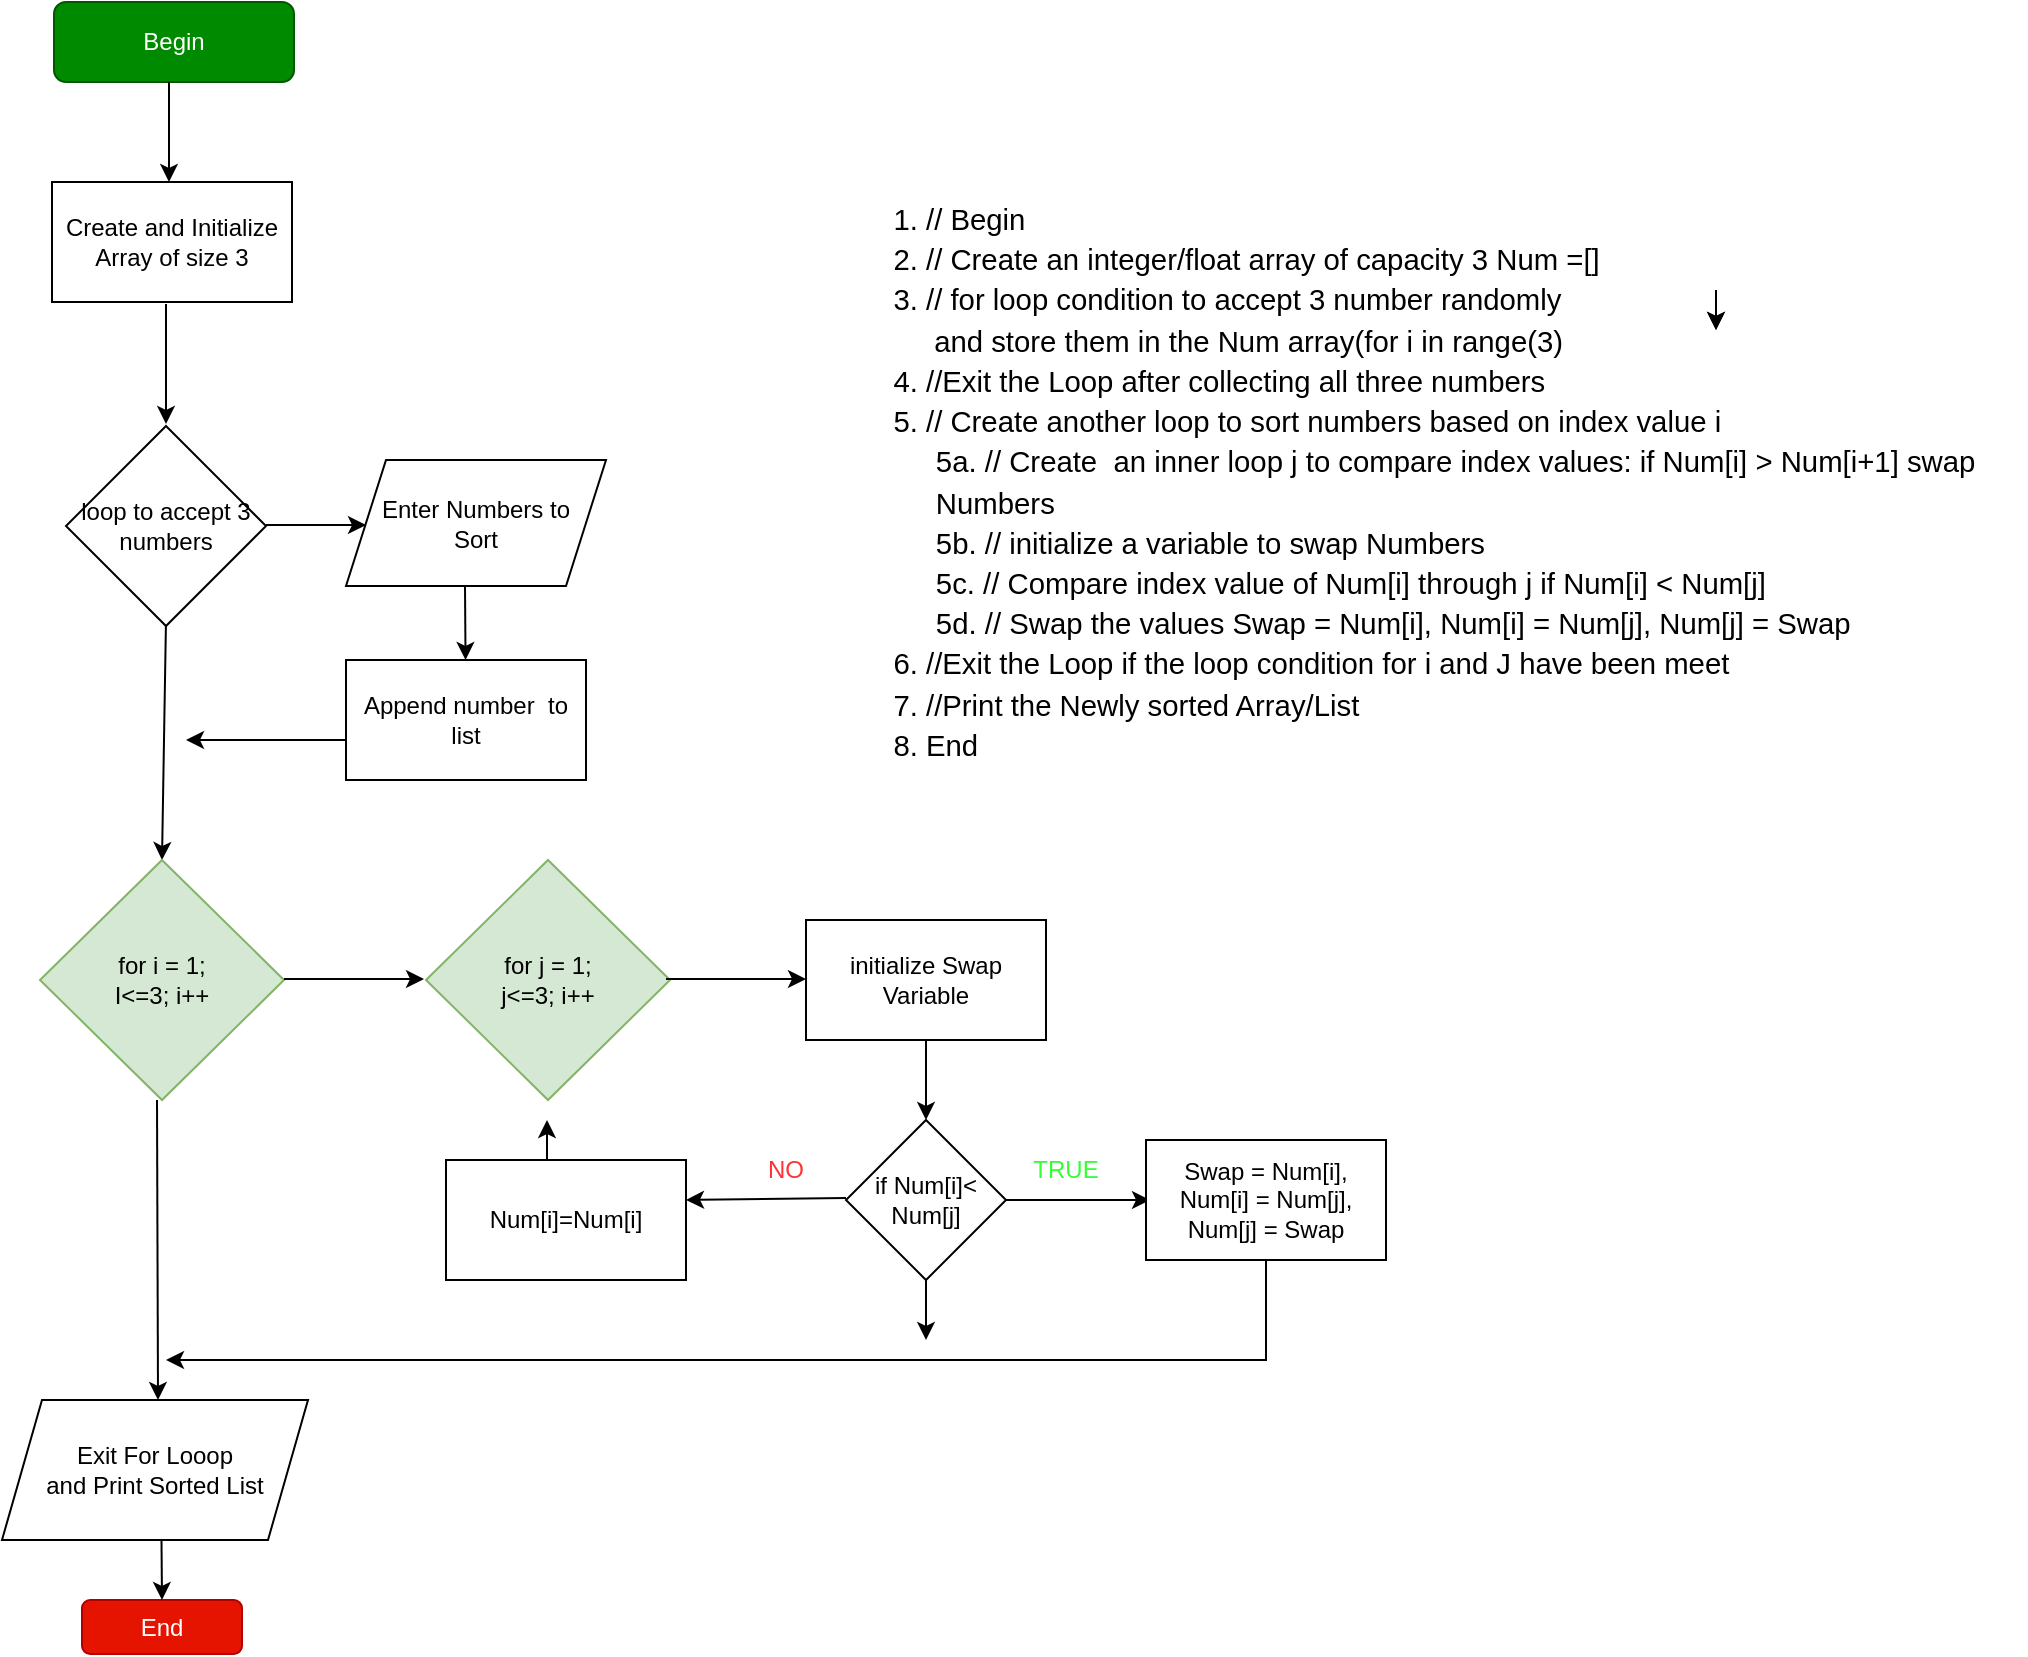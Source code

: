 <mxfile version="20.8.13" type="github"><diagram id="C5RBs43oDa-KdzZeNtuy" name="Page-1"><mxGraphModel dx="1889" dy="800" grid="1" gridSize="10" guides="1" tooltips="1" connect="1" arrows="1" fold="1" page="1" pageScale="1" pageWidth="827" pageHeight="1169" math="0" shadow="0"><root><mxCell id="WIyWlLk6GJQsqaUBKTNV-0"/><mxCell id="WIyWlLk6GJQsqaUBKTNV-1" parent="WIyWlLk6GJQsqaUBKTNV-0"/><mxCell id="WIyWlLk6GJQsqaUBKTNV-3" value="Begin" style="rounded=1;whiteSpace=wrap;html=1;fontSize=12;glass=0;strokeWidth=1;shadow=0;fillColor=#008a00;fontColor=#ffffff;strokeColor=#005700;" parent="WIyWlLk6GJQsqaUBKTNV-1" vertex="1"><mxGeometry x="154" y="31" width="120" height="40" as="geometry"/></mxCell><mxCell id="pv0FcMhccSas01mbcOBb-2" value="" style="endArrow=classic;html=1;rounded=0;" parent="WIyWlLk6GJQsqaUBKTNV-1" edge="1"><mxGeometry width="50" height="50" relative="1" as="geometry"><mxPoint x="211.5" y="71" as="sourcePoint"/><mxPoint x="211.5" y="121" as="targetPoint"/></mxGeometry></mxCell><mxCell id="pv0FcMhccSas01mbcOBb-4" value="" style="endArrow=classic;html=1;rounded=0;" parent="WIyWlLk6GJQsqaUBKTNV-1" edge="1"><mxGeometry width="50" height="50" relative="1" as="geometry"><mxPoint x="210" y="182" as="sourcePoint"/><mxPoint x="210" y="242" as="targetPoint"/></mxGeometry></mxCell><mxCell id="pv0FcMhccSas01mbcOBb-6" value="" style="endArrow=classic;html=1;rounded=0;entryX=0.5;entryY=0;entryDx=0;entryDy=0;" parent="WIyWlLk6GJQsqaUBKTNV-1" edge="1" target="pv0FcMhccSas01mbcOBb-7"><mxGeometry width="50" height="50" relative="1" as="geometry"><mxPoint x="210" y="340" as="sourcePoint"/><mxPoint x="210" y="450" as="targetPoint"/></mxGeometry></mxCell><mxCell id="pv0FcMhccSas01mbcOBb-7" value="&lt;div&gt;for i = 1;&lt;/div&gt;&lt;div&gt;I&amp;lt;=3; i++&lt;br&gt;&lt;/div&gt;" style="rhombus;whiteSpace=wrap;html=1;fillColor=#d5e8d4;strokeColor=#82b366;" parent="WIyWlLk6GJQsqaUBKTNV-1" vertex="1"><mxGeometry x="147" y="460" width="122" height="120" as="geometry"/></mxCell><mxCell id="pv0FcMhccSas01mbcOBb-17" value="End" style="rounded=1;whiteSpace=wrap;html=1;fillColor=#e51400;fontColor=#ffffff;strokeColor=#B20000;" parent="WIyWlLk6GJQsqaUBKTNV-1" vertex="1"><mxGeometry x="168" y="830" width="80" height="27" as="geometry"/></mxCell><mxCell id="XrcSwGFvKnODnh5h49Cl-1" style="edgeStyle=orthogonalEdgeStyle;rounded=0;orthogonalLoop=1;jettySize=auto;html=1;" edge="1" parent="WIyWlLk6GJQsqaUBKTNV-1"><mxGeometry relative="1" as="geometry"><mxPoint x="985" y="175" as="sourcePoint"/><mxPoint x="985" y="195" as="targetPoint"/></mxGeometry></mxCell><mxCell id="XrcSwGFvKnODnh5h49Cl-2" style="edgeStyle=orthogonalEdgeStyle;rounded=0;orthogonalLoop=1;jettySize=auto;html=1;" edge="1" parent="WIyWlLk6GJQsqaUBKTNV-1"><mxGeometry relative="1" as="geometry"><mxPoint x="985" y="175" as="sourcePoint"/><mxPoint x="985" y="195" as="targetPoint"/></mxGeometry></mxCell><mxCell id="XrcSwGFvKnODnh5h49Cl-3" value="&lt;div align=&quot;left&quot;&gt;&lt;ol id=&quot;docs-internal-guid-167f0969-7fff-65ce-66f0-6bdf327101cb&quot; style=&quot;margin-top:0;margin-bottom:0;padding-inline-start:48px;&quot;&gt;&lt;li aria-level=&quot;1&quot; style=&quot;list-style-type: decimal; font-size: 11pt; font-family: Arial; color: rgb(0, 0, 0); background-color: transparent; font-weight: 400; font-style: normal; font-variant: normal; text-decoration: none; vertical-align: baseline;&quot; dir=&quot;ltr&quot;&gt;&lt;p role=&quot;presentation&quot; style=&quot;line-height:1.38;margin-top:0pt;margin-bottom:0pt;&quot; dir=&quot;ltr&quot;&gt;// Begin&lt;/p&gt;&lt;/li&gt;&lt;li aria-level=&quot;1&quot; style=&quot;list-style-type: decimal; font-size: 11pt; font-family: Arial; color: rgb(0, 0, 0); background-color: transparent; font-weight: 400; font-style: normal; font-variant: normal; text-decoration: none; vertical-align: baseline;&quot; dir=&quot;ltr&quot;&gt;&lt;p role=&quot;presentation&quot; style=&quot;line-height:1.38;margin-top:0pt;margin-bottom:0pt;&quot; dir=&quot;ltr&quot;&gt;&lt;span style=&quot;font-size: 11pt; font-family: Arial; color: rgb(0, 0, 0); background-color: transparent; font-weight: 400; font-style: normal; font-variant: normal; text-decoration: none; vertical-align: baseline;&quot;&gt;// Create an integer/float array of capacity 3 Num =[]&lt;/span&gt;&lt;/p&gt;&lt;/li&gt;&lt;li aria-level=&quot;1&quot; style=&quot;list-style-type: decimal; font-size: 11pt; font-family: Arial; color: rgb(0, 0, 0); background-color: transparent; font-weight: 400; font-style: normal; font-variant: normal; text-decoration: none; vertical-align: baseline;&quot; dir=&quot;ltr&quot;&gt;&lt;p role=&quot;presentation&quot; style=&quot;line-height:1.38;margin-top:0pt;margin-bottom:0pt;&quot; dir=&quot;ltr&quot;&gt;&lt;span style=&quot;font-size: 11pt; font-family: Arial; color: rgb(0, 0, 0); background-color: transparent; font-weight: 400; font-style: normal; font-variant: normal; text-decoration: none; vertical-align: baseline;&quot;&gt;// for loop condition to accept 3 number randomly&lt;/span&gt;&lt;/p&gt;&lt;/li&gt;&lt;/ol&gt;&lt;/div&gt;&lt;p style=&quot;line-height:1.38;margin-left: 36pt;margin-top:0pt;margin-bottom:0pt;&quot; dir=&quot;ltr&quot; align=&quot;left&quot;&gt;&lt;span style=&quot;font-size: 11pt; font-family: Arial; color: rgb(0, 0, 0); background-color: transparent; font-weight: 400; font-style: normal; font-variant: normal; text-decoration: none; vertical-align: baseline;&quot;&gt;&amp;nbsp;and store them in the Num array(for i in range(3)&lt;/span&gt;&lt;/p&gt;&lt;div align=&quot;left&quot;&gt;&lt;ol style=&quot;margin-top:0;margin-bottom:0;padding-inline-start:48px;&quot; start=&quot;4&quot;&gt;&lt;li aria-level=&quot;1&quot; style=&quot;list-style-type: decimal; font-size: 11pt; font-family: Arial; color: rgb(0, 0, 0); background-color: transparent; font-weight: 400; font-style: normal; font-variant: normal; text-decoration: none; vertical-align: baseline;&quot; dir=&quot;ltr&quot;&gt;&lt;p role=&quot;presentation&quot; style=&quot;line-height:1.38;margin-top:0pt;margin-bottom:0pt;&quot; dir=&quot;ltr&quot;&gt;&lt;span style=&quot;font-size: 11pt; font-family: Arial; color: rgb(0, 0, 0); background-color: transparent; font-weight: 400; font-style: normal; font-variant: normal; text-decoration: none; vertical-align: baseline;&quot;&gt;//Exit the Loop after collecting all three numbers&lt;/span&gt;&lt;/p&gt;&lt;/li&gt;&lt;li aria-level=&quot;1&quot; style=&quot;list-style-type: decimal; font-size: 11pt; font-family: Arial; color: rgb(0, 0, 0); background-color: transparent; font-weight: 400; font-style: normal; font-variant: normal; text-decoration: none; vertical-align: baseline;&quot; dir=&quot;ltr&quot;&gt;&lt;p role=&quot;presentation&quot; style=&quot;line-height:1.38;margin-top:0pt;margin-bottom:0pt;&quot; dir=&quot;ltr&quot;&gt;&lt;span style=&quot;font-size: 11pt; font-family: Arial; color: rgb(0, 0, 0); background-color: transparent; font-weight: 400; font-style: normal; font-variant: normal; text-decoration: none; vertical-align: baseline;&quot;&gt;// Create another loop to sort numbers based on index value i&lt;/span&gt;&lt;/p&gt;&lt;/li&gt;&lt;/ol&gt;&lt;/div&gt;&lt;p style=&quot;line-height:1.38;margin-top:0pt;margin-bottom:0pt;&quot; dir=&quot;ltr&quot; align=&quot;left&quot;&gt;&lt;span style=&quot;font-size: 11pt; font-family: Arial; color: rgb(0, 0, 0); background-color: transparent; font-weight: 400; font-style: normal; font-variant: normal; text-decoration: none; vertical-align: baseline;&quot;&gt;&amp;nbsp;&amp;nbsp;&amp;nbsp;&amp;nbsp;&amp;nbsp;&amp;nbsp;&amp;nbsp;&amp;nbsp;&amp;nbsp;&amp;nbsp;&amp;nbsp;&amp;nbsp;&amp;nbsp;5a. // Create&amp;nbsp; an inner loop j to compare index values: if Num[i] &amp;gt; Num[i+1] swap&lt;/span&gt;&lt;/p&gt;&lt;p style=&quot;line-height:1.38;margin-top:0pt;margin-bottom:0pt;&quot; dir=&quot;ltr&quot; align=&quot;left&quot;&gt;&lt;span style=&quot;font-size: 11pt; font-family: Arial; color: rgb(0, 0, 0); background-color: transparent; font-weight: 400; font-style: normal; font-variant: normal; text-decoration: none; vertical-align: baseline;&quot;&gt;&amp;nbsp;&amp;nbsp;&amp;nbsp;&amp;nbsp;&amp;nbsp;&amp;nbsp;&amp;nbsp;&amp;nbsp;&amp;nbsp;&amp;nbsp;&amp;nbsp;&amp;nbsp;&amp;nbsp;Numbers&lt;/span&gt;&lt;/p&gt;&lt;p style=&quot;line-height:1.38;margin-top:0pt;margin-bottom:0pt;&quot; dir=&quot;ltr&quot; align=&quot;left&quot;&gt;&lt;span style=&quot;font-size: 11pt; font-family: Arial; color: rgb(0, 0, 0); background-color: transparent; font-weight: 400; font-style: normal; font-variant: normal; text-decoration: none; vertical-align: baseline;&quot;&gt;&amp;nbsp;&amp;nbsp;&amp;nbsp;&amp;nbsp;&amp;nbsp;&amp;nbsp;&amp;nbsp;&amp;nbsp;&amp;nbsp;&amp;nbsp;&amp;nbsp;&amp;nbsp;&amp;nbsp;5b. // initialize a variable to swap Numbers&amp;nbsp;&lt;/span&gt;&lt;/p&gt;&lt;p style=&quot;line-height:1.38;margin-top:0pt;margin-bottom:0pt;&quot; dir=&quot;ltr&quot; align=&quot;left&quot;&gt;&lt;span style=&quot;font-size: 11pt; font-family: Arial; color: rgb(0, 0, 0); background-color: transparent; font-weight: 400; font-style: normal; font-variant: normal; text-decoration: none; vertical-align: baseline;&quot;&gt;&amp;nbsp;&amp;nbsp;&amp;nbsp;&amp;nbsp;&amp;nbsp;&amp;nbsp;&amp;nbsp;&amp;nbsp;&amp;nbsp;&amp;nbsp;&amp;nbsp;&amp;nbsp;&amp;nbsp;5c. // Compare index value of Num[i] through j if Num[i] &amp;lt; Num[j]&lt;/span&gt;&lt;/p&gt;&lt;p style=&quot;line-height:1.38;margin-top:0pt;margin-bottom:0pt;&quot; dir=&quot;ltr&quot; align=&quot;left&quot;&gt;&lt;span style=&quot;font-size: 11pt; font-family: Arial; color: rgb(0, 0, 0); background-color: transparent; font-weight: 400; font-style: normal; font-variant: normal; text-decoration: none; vertical-align: baseline;&quot;&gt;&amp;nbsp;&amp;nbsp;&amp;nbsp;&amp;nbsp;&amp;nbsp;&amp;nbsp;&amp;nbsp;&amp;nbsp;&amp;nbsp;&amp;nbsp;&amp;nbsp;&amp;nbsp;&amp;nbsp;5d. // Swap the values Swap = Num[i], Num[i] = Num[j], Num[j] = Swap&lt;/span&gt;&lt;/p&gt;&lt;div align=&quot;left&quot;&gt;&lt;ol style=&quot;margin-top:0;margin-bottom:0;padding-inline-start:48px;&quot; start=&quot;6&quot;&gt;&lt;li aria-level=&quot;1&quot; style=&quot;list-style-type: decimal; font-size: 11pt; font-family: Arial; color: rgb(0, 0, 0); background-color: transparent; font-weight: 400; font-style: normal; font-variant: normal; text-decoration: none; vertical-align: baseline;&quot; dir=&quot;ltr&quot;&gt;&lt;p role=&quot;presentation&quot; style=&quot;line-height:1.38;margin-top:0pt;margin-bottom:0pt;&quot; dir=&quot;ltr&quot;&gt;&lt;span style=&quot;font-size: 11pt; font-family: Arial; color: rgb(0, 0, 0); background-color: transparent; font-weight: 400; font-style: normal; font-variant: normal; text-decoration: none; vertical-align: baseline;&quot;&gt;//Exit the Loop if the loop condition for i and J have been meet&lt;/span&gt;&lt;/p&gt;&lt;/li&gt;&lt;li aria-level=&quot;1&quot; style=&quot;list-style-type: decimal; font-size: 11pt; font-family: Arial; color: rgb(0, 0, 0); background-color: transparent; font-weight: 400; font-style: normal; font-variant: normal; text-decoration: none; vertical-align: baseline;&quot; dir=&quot;ltr&quot;&gt;&lt;p role=&quot;presentation&quot; style=&quot;line-height:1.38;margin-top:0pt;margin-bottom:0pt;&quot; dir=&quot;ltr&quot;&gt;&lt;span style=&quot;font-size: 11pt; font-family: Arial; color: rgb(0, 0, 0); background-color: transparent; font-weight: 400; font-style: normal; font-variant: normal; text-decoration: none; vertical-align: baseline;&quot;&gt;//Print the Newly sorted Array/List&lt;/span&gt;&lt;/p&gt;&lt;/li&gt;&lt;li aria-level=&quot;1&quot; style=&quot;list-style-type: decimal; font-size: 11pt; font-family: Arial; color: rgb(0, 0, 0); background-color: transparent; font-weight: 400; font-style: normal; font-variant: normal; text-decoration: none; vertical-align: baseline;&quot; dir=&quot;ltr&quot;&gt;&lt;p role=&quot;presentation&quot; style=&quot;line-height:1.38;margin-top:0pt;margin-bottom:0pt;&quot; dir=&quot;ltr&quot;&gt;&lt;span style=&quot;font-size: 11pt; font-family: Arial; color: rgb(0, 0, 0); background-color: transparent; font-weight: 400; font-style: normal; font-variant: normal; text-decoration: none; vertical-align: baseline;&quot;&gt;End&lt;/span&gt;&lt;/p&gt;&lt;/li&gt;&lt;/ol&gt;&lt;/div&gt;" style="text;html=1;align=left;verticalAlign=middle;resizable=0;points=[];autosize=1;strokeColor=none;fillColor=none;" vertex="1" parent="WIyWlLk6GJQsqaUBKTNV-1"><mxGeometry x="540" y="121" width="600" height="300" as="geometry"/></mxCell><mxCell id="XrcSwGFvKnODnh5h49Cl-4" value="Create and Initialize Array of size 3" style="rounded=0;whiteSpace=wrap;html=1;" vertex="1" parent="WIyWlLk6GJQsqaUBKTNV-1"><mxGeometry x="153" y="121" width="120" height="60" as="geometry"/></mxCell><mxCell id="XrcSwGFvKnODnh5h49Cl-5" value="&lt;div&gt;Enter Numbers to &lt;br&gt;&lt;/div&gt;&lt;div&gt;Sort&lt;br&gt;&lt;/div&gt;" style="shape=parallelogram;perimeter=parallelogramPerimeter;whiteSpace=wrap;html=1;fixedSize=1;" vertex="1" parent="WIyWlLk6GJQsqaUBKTNV-1"><mxGeometry x="300" y="260" width="130" height="63" as="geometry"/></mxCell><mxCell id="XrcSwGFvKnODnh5h49Cl-6" value="loop to accept 3 numbers" style="rhombus;whiteSpace=wrap;html=1;" vertex="1" parent="WIyWlLk6GJQsqaUBKTNV-1"><mxGeometry x="160" y="243" width="100" height="100" as="geometry"/></mxCell><mxCell id="XrcSwGFvKnODnh5h49Cl-7" value="" style="endArrow=classic;html=1;rounded=0;" edge="1" parent="WIyWlLk6GJQsqaUBKTNV-1"><mxGeometry width="50" height="50" relative="1" as="geometry"><mxPoint x="260" y="292.5" as="sourcePoint"/><mxPoint x="310" y="292.5" as="targetPoint"/></mxGeometry></mxCell><mxCell id="XrcSwGFvKnODnh5h49Cl-8" value="" style="endArrow=classic;html=1;rounded=0;" edge="1" parent="WIyWlLk6GJQsqaUBKTNV-1" target="XrcSwGFvKnODnh5h49Cl-9"><mxGeometry width="50" height="50" relative="1" as="geometry"><mxPoint x="359.5" y="323" as="sourcePoint"/><mxPoint x="360" y="390" as="targetPoint"/></mxGeometry></mxCell><mxCell id="XrcSwGFvKnODnh5h49Cl-9" value="Append number&amp;nbsp; to list" style="rounded=0;whiteSpace=wrap;html=1;" vertex="1" parent="WIyWlLk6GJQsqaUBKTNV-1"><mxGeometry x="300" y="360" width="120" height="60" as="geometry"/></mxCell><mxCell id="XrcSwGFvKnODnh5h49Cl-14" value="" style="endArrow=classic;html=1;rounded=0;" edge="1" parent="WIyWlLk6GJQsqaUBKTNV-1"><mxGeometry width="50" height="50" relative="1" as="geometry"><mxPoint x="300" y="400" as="sourcePoint"/><mxPoint x="220" y="400" as="targetPoint"/></mxGeometry></mxCell><mxCell id="XrcSwGFvKnODnh5h49Cl-15" value="" style="endArrow=classic;html=1;rounded=0;" edge="1" parent="WIyWlLk6GJQsqaUBKTNV-1"><mxGeometry width="50" height="50" relative="1" as="geometry"><mxPoint x="269" y="519.5" as="sourcePoint"/><mxPoint x="339" y="519.5" as="targetPoint"/><Array as="points"><mxPoint x="299" y="519.5"/></Array></mxGeometry></mxCell><mxCell id="XrcSwGFvKnODnh5h49Cl-16" value="&lt;div&gt;for j = 1;&lt;/div&gt;&lt;div&gt;j&amp;lt;=3; i++&lt;br&gt;&lt;/div&gt;" style="rhombus;whiteSpace=wrap;html=1;fillColor=#d5e8d4;strokeColor=#82b366;" vertex="1" parent="WIyWlLk6GJQsqaUBKTNV-1"><mxGeometry x="340" y="460" width="122" height="120" as="geometry"/></mxCell><mxCell id="XrcSwGFvKnODnh5h49Cl-17" value="initialize Swap Variable" style="rounded=0;whiteSpace=wrap;html=1;" vertex="1" parent="WIyWlLk6GJQsqaUBKTNV-1"><mxGeometry x="530" y="490" width="120" height="60" as="geometry"/></mxCell><mxCell id="XrcSwGFvKnODnh5h49Cl-18" value="" style="endArrow=classic;html=1;rounded=0;" edge="1" parent="WIyWlLk6GJQsqaUBKTNV-1"><mxGeometry width="50" height="50" relative="1" as="geometry"><mxPoint x="400.5" y="610" as="sourcePoint"/><mxPoint x="400.5" y="590" as="targetPoint"/></mxGeometry></mxCell><mxCell id="XrcSwGFvKnODnh5h49Cl-19" value="" style="endArrow=classic;html=1;rounded=0;" edge="1" parent="WIyWlLk6GJQsqaUBKTNV-1"><mxGeometry width="50" height="50" relative="1" as="geometry"><mxPoint x="460" y="519.5" as="sourcePoint"/><mxPoint x="530" y="519.5" as="targetPoint"/></mxGeometry></mxCell><mxCell id="XrcSwGFvKnODnh5h49Cl-20" value="" style="endArrow=classic;html=1;rounded=0;exitX=0.5;exitY=1;exitDx=0;exitDy=0;" edge="1" parent="WIyWlLk6GJQsqaUBKTNV-1" source="XrcSwGFvKnODnh5h49Cl-17"><mxGeometry width="50" height="50" relative="1" as="geometry"><mxPoint x="540" y="640" as="sourcePoint"/><mxPoint x="590" y="590" as="targetPoint"/></mxGeometry></mxCell><mxCell id="XrcSwGFvKnODnh5h49Cl-21" value="if Num[i]&amp;lt; Num[j]" style="rhombus;whiteSpace=wrap;html=1;" vertex="1" parent="WIyWlLk6GJQsqaUBKTNV-1"><mxGeometry x="550" y="590" width="80" height="80" as="geometry"/></mxCell><mxCell id="XrcSwGFvKnODnh5h49Cl-22" value="" style="endArrow=classic;html=1;rounded=0;" edge="1" parent="WIyWlLk6GJQsqaUBKTNV-1"><mxGeometry width="50" height="50" relative="1" as="geometry"><mxPoint x="630" y="630" as="sourcePoint"/><mxPoint x="702" y="630" as="targetPoint"/></mxGeometry></mxCell><mxCell id="XrcSwGFvKnODnh5h49Cl-23" value="Swap = Num[i], Num[i] = Num[j], Num[j] = Swap" style="rounded=0;whiteSpace=wrap;html=1;" vertex="1" parent="WIyWlLk6GJQsqaUBKTNV-1"><mxGeometry x="700" y="600" width="120" height="60" as="geometry"/></mxCell><mxCell id="XrcSwGFvKnODnh5h49Cl-25" value="" style="endArrow=classic;html=1;rounded=0;" edge="1" parent="WIyWlLk6GJQsqaUBKTNV-1"><mxGeometry width="50" height="50" relative="1" as="geometry"><mxPoint x="760" y="660" as="sourcePoint"/><mxPoint x="210" y="710" as="targetPoint"/><Array as="points"><mxPoint x="760" y="710"/></Array></mxGeometry></mxCell><mxCell id="XrcSwGFvKnODnh5h49Cl-26" value="" style="endArrow=classic;html=1;rounded=0;" edge="1" parent="WIyWlLk6GJQsqaUBKTNV-1"><mxGeometry width="50" height="50" relative="1" as="geometry"><mxPoint x="590" y="680" as="sourcePoint"/><mxPoint x="590" y="700" as="targetPoint"/><Array as="points"><mxPoint x="590" y="670"/></Array></mxGeometry></mxCell><mxCell id="XrcSwGFvKnODnh5h49Cl-27" value="" style="endArrow=classic;html=1;rounded=0;" edge="1" parent="WIyWlLk6GJQsqaUBKTNV-1"><mxGeometry width="50" height="50" relative="1" as="geometry"><mxPoint x="205.5" y="580" as="sourcePoint"/><mxPoint x="206" y="730" as="targetPoint"/></mxGeometry></mxCell><mxCell id="XrcSwGFvKnODnh5h49Cl-29" value="" style="endArrow=classic;html=1;rounded=0;entryX=0.5;entryY=0;entryDx=0;entryDy=0;" edge="1" parent="WIyWlLk6GJQsqaUBKTNV-1" target="pv0FcMhccSas01mbcOBb-17"><mxGeometry width="50" height="50" relative="1" as="geometry"><mxPoint x="207.5" y="770" as="sourcePoint"/><mxPoint x="210" y="820" as="targetPoint"/></mxGeometry></mxCell><mxCell id="XrcSwGFvKnODnh5h49Cl-30" value="&lt;font color=&quot;#33FF33&quot;&gt;TRUE&lt;/font&gt;" style="text;html=1;strokeColor=none;fillColor=none;align=center;verticalAlign=middle;whiteSpace=wrap;rounded=0;" vertex="1" parent="WIyWlLk6GJQsqaUBKTNV-1"><mxGeometry x="630" y="600" width="60" height="30" as="geometry"/></mxCell><mxCell id="XrcSwGFvKnODnh5h49Cl-31" value="" style="endArrow=classic;html=1;rounded=0;fontColor=#33FF33;entryX=1;entryY=0.333;entryDx=0;entryDy=0;entryPerimeter=0;" edge="1" parent="WIyWlLk6GJQsqaUBKTNV-1" target="XrcSwGFvKnODnh5h49Cl-32"><mxGeometry width="50" height="50" relative="1" as="geometry"><mxPoint x="550" y="629" as="sourcePoint"/><mxPoint x="480" y="630" as="targetPoint"/></mxGeometry></mxCell><mxCell id="XrcSwGFvKnODnh5h49Cl-32" value="&lt;font color=&quot;#000000&quot;&gt;Num[i]=Num[i]&lt;/font&gt;" style="rounded=0;whiteSpace=wrap;html=1;fontColor=#33FF33;" vertex="1" parent="WIyWlLk6GJQsqaUBKTNV-1"><mxGeometry x="350" y="610" width="120" height="60" as="geometry"/></mxCell><mxCell id="XrcSwGFvKnODnh5h49Cl-33" value="&lt;font color=&quot;#FF3333&quot;&gt;NO&lt;/font&gt;" style="text;html=1;strokeColor=none;fillColor=none;align=center;verticalAlign=middle;whiteSpace=wrap;rounded=0;fontColor=#000000;" vertex="1" parent="WIyWlLk6GJQsqaUBKTNV-1"><mxGeometry x="490" y="600" width="60" height="30" as="geometry"/></mxCell><mxCell id="XrcSwGFvKnODnh5h49Cl-42" value="&lt;div&gt;Exit For Looop&lt;/div&gt;&lt;div&gt;and Print Sorted List&lt;br&gt;&lt;/div&gt;" style="shape=parallelogram;perimeter=parallelogramPerimeter;whiteSpace=wrap;html=1;fixedSize=1;fontColor=#000000;" vertex="1" parent="WIyWlLk6GJQsqaUBKTNV-1"><mxGeometry x="128" y="730" width="153" height="70" as="geometry"/></mxCell></root></mxGraphModel></diagram></mxfile>